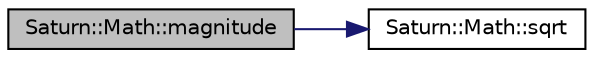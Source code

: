 digraph "Saturn::Math::magnitude"
{
  edge [fontname="Helvetica",fontsize="10",labelfontname="Helvetica",labelfontsize="10"];
  node [fontname="Helvetica",fontsize="10",shape=record];
  rankdir="LR";
  Node4 [label="Saturn::Math::magnitude",height=0.2,width=0.4,color="black", fillcolor="grey75", style="filled", fontcolor="black"];
  Node4 -> Node5 [color="midnightblue",fontsize="10",style="solid",fontname="Helvetica"];
  Node5 [label="Saturn::Math::sqrt",height=0.2,width=0.4,color="black", fillcolor="white", style="filled",URL="$namespace_saturn_1_1_math.html#aadd63a3c5022270cc7837d2583cb888d"];
}
